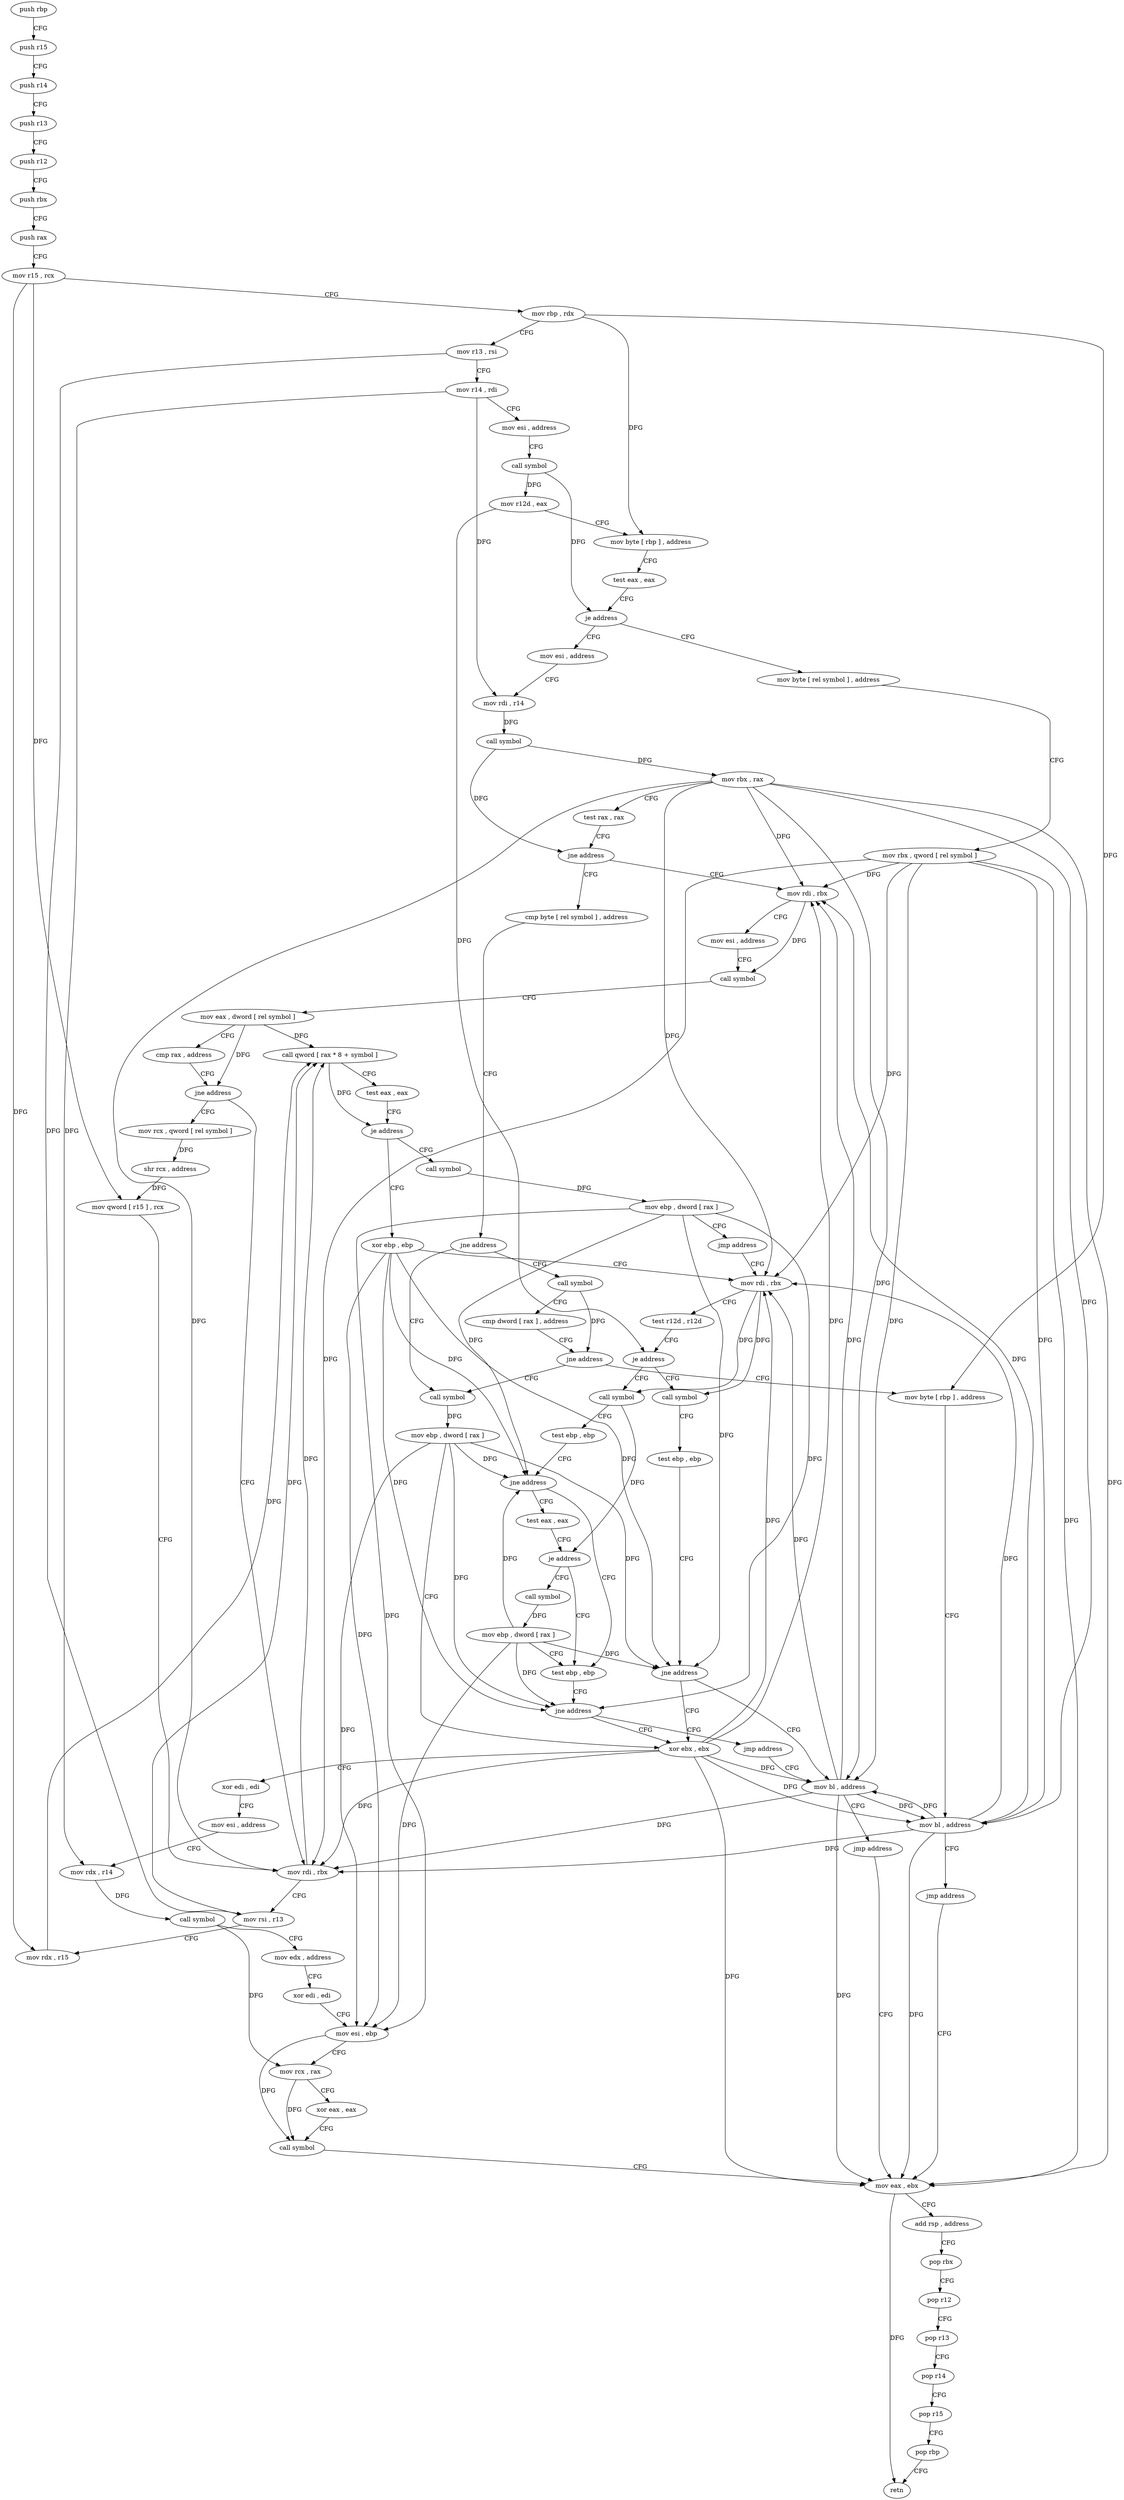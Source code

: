 digraph "func" {
"4205248" [label = "push rbp" ]
"4205249" [label = "push r15" ]
"4205251" [label = "push r14" ]
"4205253" [label = "push r13" ]
"4205255" [label = "push r12" ]
"4205257" [label = "push rbx" ]
"4205258" [label = "push rax" ]
"4205259" [label = "mov r15 , rcx" ]
"4205262" [label = "mov rbp , rdx" ]
"4205265" [label = "mov r13 , rsi" ]
"4205268" [label = "mov r14 , rdi" ]
"4205271" [label = "mov esi , address" ]
"4205276" [label = "call symbol" ]
"4205281" [label = "mov r12d , eax" ]
"4205284" [label = "mov byte [ rbp ] , address" ]
"4205288" [label = "test eax , eax" ]
"4205290" [label = "je address" ]
"4205351" [label = "mov byte [ rel symbol ] , address" ]
"4205292" [label = "mov esi , address" ]
"4205358" [label = "mov rbx , qword [ rel symbol ]" ]
"4205365" [label = "mov rdi , rbx" ]
"4205297" [label = "mov rdi , r14" ]
"4205300" [label = "call symbol" ]
"4205305" [label = "mov rbx , rax" ]
"4205308" [label = "test rax , rax" ]
"4205311" [label = "jne address" ]
"4205313" [label = "cmp byte [ rel symbol ] , address" ]
"4205404" [label = "mov rdi , rbx" ]
"4205407" [label = "mov rsi , r13" ]
"4205410" [label = "mov rdx , r15" ]
"4205413" [label = "call qword [ rax * 8 + symbol ]" ]
"4205420" [label = "test eax , eax" ]
"4205422" [label = "je address" ]
"4205433" [label = "xor ebp , ebp" ]
"4205424" [label = "call symbol" ]
"4205390" [label = "mov rcx , qword [ rel symbol ]" ]
"4205397" [label = "shr rcx , address" ]
"4205401" [label = "mov qword [ r15 ] , rcx" ]
"4205368" [label = "mov esi , address" ]
"4205373" [label = "call symbol" ]
"4205378" [label = "mov eax , dword [ rel symbol ]" ]
"4205384" [label = "cmp rax , address" ]
"4205388" [label = "jne address" ]
"4205320" [label = "jne address" ]
"4205482" [label = "call symbol" ]
"4205326" [label = "call symbol" ]
"4205435" [label = "mov rdi , rbx" ]
"4205429" [label = "mov ebp , dword [ rax ]" ]
"4205431" [label = "jmp address" ]
"4205487" [label = "mov ebp , dword [ rax ]" ]
"4205489" [label = "xor ebx , ebx" ]
"4205331" [label = "cmp dword [ rax ] , address" ]
"4205334" [label = "jne address" ]
"4205340" [label = "mov byte [ rbp ] , address" ]
"4205469" [label = "call symbol" ]
"4205474" [label = "test ebp , ebp" ]
"4205476" [label = "jne address" ]
"4205478" [label = "mov bl , address" ]
"4205443" [label = "call symbol" ]
"4205448" [label = "test ebp , ebp" ]
"4205450" [label = "jne address" ]
"4205463" [label = "test ebp , ebp" ]
"4205452" [label = "test eax , eax" ]
"4205438" [label = "test r12d , r12d" ]
"4205441" [label = "je address" ]
"4205344" [label = "mov bl , address" ]
"4205346" [label = "jmp address" ]
"4205525" [label = "mov eax , ebx" ]
"4205491" [label = "xor edi , edi" ]
"4205493" [label = "mov esi , address" ]
"4205498" [label = "mov rdx , r14" ]
"4205501" [label = "call symbol" ]
"4205506" [label = "mov edx , address" ]
"4205511" [label = "xor edi , edi" ]
"4205513" [label = "mov esi , ebp" ]
"4205515" [label = "mov rcx , rax" ]
"4205518" [label = "xor eax , eax" ]
"4205520" [label = "call symbol" ]
"4205480" [label = "jmp address" ]
"4205465" [label = "jne address" ]
"4205467" [label = "jmp address" ]
"4205454" [label = "je address" ]
"4205456" [label = "call symbol" ]
"4205527" [label = "add rsp , address" ]
"4205531" [label = "pop rbx" ]
"4205532" [label = "pop r12" ]
"4205534" [label = "pop r13" ]
"4205536" [label = "pop r14" ]
"4205538" [label = "pop r15" ]
"4205540" [label = "pop rbp" ]
"4205541" [label = "retn" ]
"4205461" [label = "mov ebp , dword [ rax ]" ]
"4205248" -> "4205249" [ label = "CFG" ]
"4205249" -> "4205251" [ label = "CFG" ]
"4205251" -> "4205253" [ label = "CFG" ]
"4205253" -> "4205255" [ label = "CFG" ]
"4205255" -> "4205257" [ label = "CFG" ]
"4205257" -> "4205258" [ label = "CFG" ]
"4205258" -> "4205259" [ label = "CFG" ]
"4205259" -> "4205262" [ label = "CFG" ]
"4205259" -> "4205410" [ label = "DFG" ]
"4205259" -> "4205401" [ label = "DFG" ]
"4205262" -> "4205265" [ label = "CFG" ]
"4205262" -> "4205284" [ label = "DFG" ]
"4205262" -> "4205340" [ label = "DFG" ]
"4205265" -> "4205268" [ label = "CFG" ]
"4205265" -> "4205407" [ label = "DFG" ]
"4205268" -> "4205271" [ label = "CFG" ]
"4205268" -> "4205297" [ label = "DFG" ]
"4205268" -> "4205498" [ label = "DFG" ]
"4205271" -> "4205276" [ label = "CFG" ]
"4205276" -> "4205281" [ label = "DFG" ]
"4205276" -> "4205290" [ label = "DFG" ]
"4205281" -> "4205284" [ label = "CFG" ]
"4205281" -> "4205441" [ label = "DFG" ]
"4205284" -> "4205288" [ label = "CFG" ]
"4205288" -> "4205290" [ label = "CFG" ]
"4205290" -> "4205351" [ label = "CFG" ]
"4205290" -> "4205292" [ label = "CFG" ]
"4205351" -> "4205358" [ label = "CFG" ]
"4205292" -> "4205297" [ label = "CFG" ]
"4205358" -> "4205365" [ label = "DFG" ]
"4205358" -> "4205404" [ label = "DFG" ]
"4205358" -> "4205344" [ label = "DFG" ]
"4205358" -> "4205435" [ label = "DFG" ]
"4205358" -> "4205525" [ label = "DFG" ]
"4205358" -> "4205478" [ label = "DFG" ]
"4205365" -> "4205368" [ label = "CFG" ]
"4205365" -> "4205373" [ label = "DFG" ]
"4205297" -> "4205300" [ label = "DFG" ]
"4205300" -> "4205305" [ label = "DFG" ]
"4205300" -> "4205311" [ label = "DFG" ]
"4205305" -> "4205308" [ label = "CFG" ]
"4205305" -> "4205365" [ label = "DFG" ]
"4205305" -> "4205404" [ label = "DFG" ]
"4205305" -> "4205344" [ label = "DFG" ]
"4205305" -> "4205435" [ label = "DFG" ]
"4205305" -> "4205525" [ label = "DFG" ]
"4205305" -> "4205478" [ label = "DFG" ]
"4205308" -> "4205311" [ label = "CFG" ]
"4205311" -> "4205365" [ label = "CFG" ]
"4205311" -> "4205313" [ label = "CFG" ]
"4205313" -> "4205320" [ label = "CFG" ]
"4205404" -> "4205407" [ label = "CFG" ]
"4205404" -> "4205413" [ label = "DFG" ]
"4205407" -> "4205410" [ label = "CFG" ]
"4205407" -> "4205413" [ label = "DFG" ]
"4205410" -> "4205413" [ label = "DFG" ]
"4205413" -> "4205420" [ label = "CFG" ]
"4205413" -> "4205422" [ label = "DFG" ]
"4205420" -> "4205422" [ label = "CFG" ]
"4205422" -> "4205433" [ label = "CFG" ]
"4205422" -> "4205424" [ label = "CFG" ]
"4205433" -> "4205435" [ label = "CFG" ]
"4205433" -> "4205513" [ label = "DFG" ]
"4205433" -> "4205476" [ label = "DFG" ]
"4205433" -> "4205450" [ label = "DFG" ]
"4205433" -> "4205465" [ label = "DFG" ]
"4205424" -> "4205429" [ label = "DFG" ]
"4205390" -> "4205397" [ label = "DFG" ]
"4205397" -> "4205401" [ label = "DFG" ]
"4205401" -> "4205404" [ label = "CFG" ]
"4205368" -> "4205373" [ label = "CFG" ]
"4205373" -> "4205378" [ label = "CFG" ]
"4205378" -> "4205384" [ label = "CFG" ]
"4205378" -> "4205388" [ label = "DFG" ]
"4205378" -> "4205413" [ label = "DFG" ]
"4205384" -> "4205388" [ label = "CFG" ]
"4205388" -> "4205404" [ label = "CFG" ]
"4205388" -> "4205390" [ label = "CFG" ]
"4205320" -> "4205482" [ label = "CFG" ]
"4205320" -> "4205326" [ label = "CFG" ]
"4205482" -> "4205487" [ label = "DFG" ]
"4205326" -> "4205331" [ label = "CFG" ]
"4205326" -> "4205334" [ label = "DFG" ]
"4205435" -> "4205438" [ label = "CFG" ]
"4205435" -> "4205469" [ label = "DFG" ]
"4205435" -> "4205443" [ label = "DFG" ]
"4205429" -> "4205431" [ label = "CFG" ]
"4205429" -> "4205513" [ label = "DFG" ]
"4205429" -> "4205476" [ label = "DFG" ]
"4205429" -> "4205450" [ label = "DFG" ]
"4205429" -> "4205465" [ label = "DFG" ]
"4205431" -> "4205435" [ label = "CFG" ]
"4205487" -> "4205489" [ label = "CFG" ]
"4205487" -> "4205513" [ label = "DFG" ]
"4205487" -> "4205476" [ label = "DFG" ]
"4205487" -> "4205450" [ label = "DFG" ]
"4205487" -> "4205465" [ label = "DFG" ]
"4205489" -> "4205491" [ label = "CFG" ]
"4205489" -> "4205365" [ label = "DFG" ]
"4205489" -> "4205404" [ label = "DFG" ]
"4205489" -> "4205344" [ label = "DFG" ]
"4205489" -> "4205435" [ label = "DFG" ]
"4205489" -> "4205525" [ label = "DFG" ]
"4205489" -> "4205478" [ label = "DFG" ]
"4205331" -> "4205334" [ label = "CFG" ]
"4205334" -> "4205482" [ label = "CFG" ]
"4205334" -> "4205340" [ label = "CFG" ]
"4205340" -> "4205344" [ label = "CFG" ]
"4205469" -> "4205474" [ label = "CFG" ]
"4205474" -> "4205476" [ label = "CFG" ]
"4205476" -> "4205489" [ label = "CFG" ]
"4205476" -> "4205478" [ label = "CFG" ]
"4205478" -> "4205480" [ label = "CFG" ]
"4205478" -> "4205365" [ label = "DFG" ]
"4205478" -> "4205404" [ label = "DFG" ]
"4205478" -> "4205344" [ label = "DFG" ]
"4205478" -> "4205435" [ label = "DFG" ]
"4205478" -> "4205525" [ label = "DFG" ]
"4205443" -> "4205448" [ label = "CFG" ]
"4205443" -> "4205454" [ label = "DFG" ]
"4205448" -> "4205450" [ label = "CFG" ]
"4205450" -> "4205463" [ label = "CFG" ]
"4205450" -> "4205452" [ label = "CFG" ]
"4205463" -> "4205465" [ label = "CFG" ]
"4205452" -> "4205454" [ label = "CFG" ]
"4205438" -> "4205441" [ label = "CFG" ]
"4205441" -> "4205469" [ label = "CFG" ]
"4205441" -> "4205443" [ label = "CFG" ]
"4205344" -> "4205346" [ label = "CFG" ]
"4205344" -> "4205365" [ label = "DFG" ]
"4205344" -> "4205404" [ label = "DFG" ]
"4205344" -> "4205435" [ label = "DFG" ]
"4205344" -> "4205525" [ label = "DFG" ]
"4205344" -> "4205478" [ label = "DFG" ]
"4205346" -> "4205525" [ label = "CFG" ]
"4205525" -> "4205527" [ label = "CFG" ]
"4205525" -> "4205541" [ label = "DFG" ]
"4205491" -> "4205493" [ label = "CFG" ]
"4205493" -> "4205498" [ label = "CFG" ]
"4205498" -> "4205501" [ label = "DFG" ]
"4205501" -> "4205506" [ label = "CFG" ]
"4205501" -> "4205515" [ label = "DFG" ]
"4205506" -> "4205511" [ label = "CFG" ]
"4205511" -> "4205513" [ label = "CFG" ]
"4205513" -> "4205515" [ label = "CFG" ]
"4205513" -> "4205520" [ label = "DFG" ]
"4205515" -> "4205518" [ label = "CFG" ]
"4205515" -> "4205520" [ label = "DFG" ]
"4205518" -> "4205520" [ label = "CFG" ]
"4205520" -> "4205525" [ label = "CFG" ]
"4205480" -> "4205525" [ label = "CFG" ]
"4205465" -> "4205489" [ label = "CFG" ]
"4205465" -> "4205467" [ label = "CFG" ]
"4205467" -> "4205478" [ label = "CFG" ]
"4205454" -> "4205463" [ label = "CFG" ]
"4205454" -> "4205456" [ label = "CFG" ]
"4205456" -> "4205461" [ label = "DFG" ]
"4205527" -> "4205531" [ label = "CFG" ]
"4205531" -> "4205532" [ label = "CFG" ]
"4205532" -> "4205534" [ label = "CFG" ]
"4205534" -> "4205536" [ label = "CFG" ]
"4205536" -> "4205538" [ label = "CFG" ]
"4205538" -> "4205540" [ label = "CFG" ]
"4205540" -> "4205541" [ label = "CFG" ]
"4205461" -> "4205463" [ label = "CFG" ]
"4205461" -> "4205513" [ label = "DFG" ]
"4205461" -> "4205476" [ label = "DFG" ]
"4205461" -> "4205450" [ label = "DFG" ]
"4205461" -> "4205465" [ label = "DFG" ]
}

